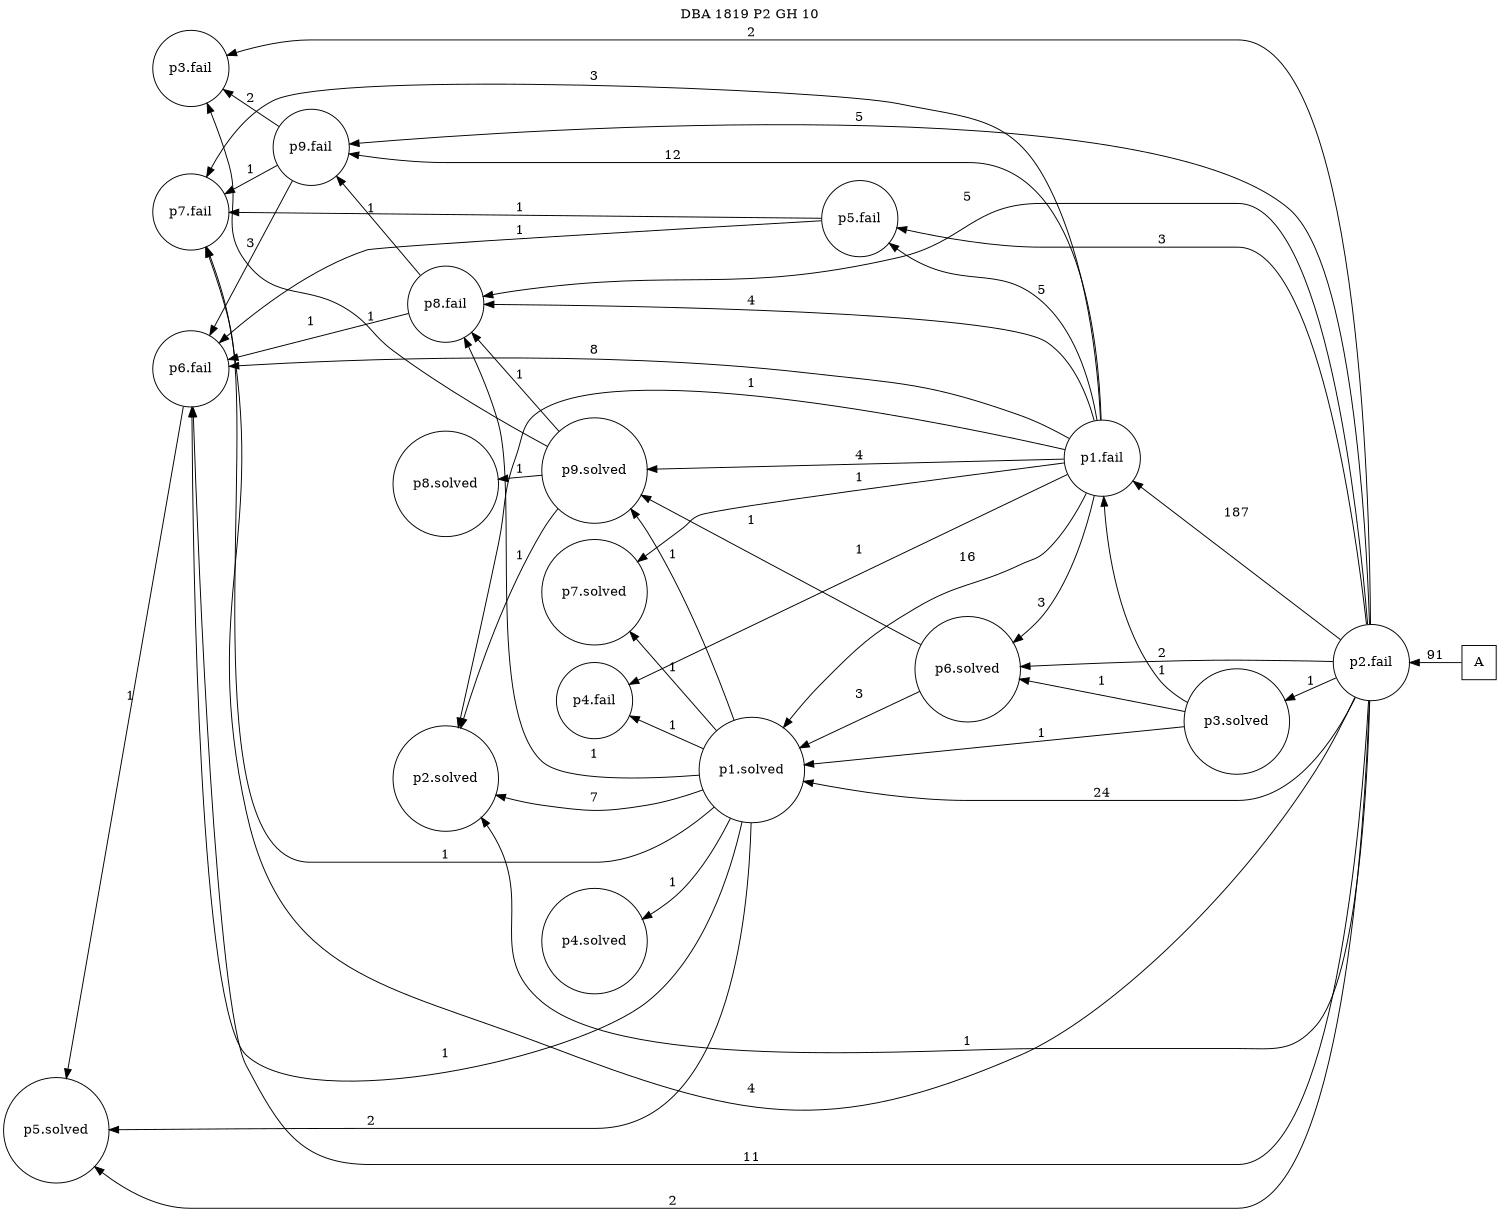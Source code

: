 digraph DBA_1819_P2_GH_10 {
labelloc="tl"
label= " DBA 1819 P2 GH 10 "
rankdir="RL";
graph [ size=" 10 , 10 !"]

"A" [shape="square" label="A"]
"p2.fail" [shape="circle" label="p2.fail"]
"p1.fail" [shape="circle" label="p1.fail"]
"p9.fail" [shape="circle" label="p9.fail"]
"p3.fail" [shape="circle" label="p3.fail"]
"p7.fail" [shape="circle" label="p7.fail"]
"p6.fail" [shape="circle" label="p6.fail"]
"p6.solved" [shape="circle" label="p6.solved"]
"p1.solved" [shape="circle" label="p1.solved"]
"p2.solved" [shape="circle" label="p2.solved"]
"p3.solved" [shape="circle" label="p3.solved"]
"p7.solved" [shape="circle" label="p7.solved"]
"p8.fail" [shape="circle" label="p8.fail"]
"p4.solved" [shape="circle" label="p4.solved"]
"p9.solved" [shape="circle" label="p9.solved"]
"p5.fail" [shape="circle" label="p5.fail"]
"p5.solved" [shape="circle" label="p5.solved"]
"p8.solved" [shape="circle" label="p8.solved"]
"p4.fail" [shape="circle" label="p4.fail"]
"A" -> "p2.fail" [ label=91]
"p2.fail" -> "p1.fail" [ label=187]
"p2.fail" -> "p9.fail" [ label=5]
"p2.fail" -> "p3.fail" [ label=2]
"p2.fail" -> "p7.fail" [ label=4]
"p2.fail" -> "p6.fail" [ label=11]
"p2.fail" -> "p6.solved" [ label=2]
"p2.fail" -> "p1.solved" [ label=24]
"p2.fail" -> "p2.solved" [ label=1]
"p2.fail" -> "p3.solved" [ label=1]
"p2.fail" -> "p8.fail" [ label=5]
"p2.fail" -> "p5.fail" [ label=3]
"p2.fail" -> "p5.solved" [ label=2]
"p1.fail" -> "p9.fail" [ label=12]
"p1.fail" -> "p7.fail" [ label=3]
"p1.fail" -> "p6.fail" [ label=8]
"p1.fail" -> "p6.solved" [ label=3]
"p1.fail" -> "p1.solved" [ label=16]
"p1.fail" -> "p2.solved" [ label=1]
"p1.fail" -> "p7.solved" [ label=1]
"p1.fail" -> "p8.fail" [ label=4]
"p1.fail" -> "p9.solved" [ label=4]
"p1.fail" -> "p5.fail" [ label=5]
"p1.fail" -> "p4.fail" [ label=1]
"p9.fail" -> "p3.fail" [ label=2]
"p9.fail" -> "p7.fail" [ label=1]
"p9.fail" -> "p6.fail" [ label=3]
"p6.fail" -> "p5.solved" [ label=1]
"p6.solved" -> "p1.solved" [ label=3]
"p6.solved" -> "p9.solved" [ label=1]
"p1.solved" -> "p7.fail" [ label=1]
"p1.solved" -> "p6.fail" [ label=1]
"p1.solved" -> "p2.solved" [ label=7]
"p1.solved" -> "p7.solved" [ label=1]
"p1.solved" -> "p8.fail" [ label=1]
"p1.solved" -> "p4.solved" [ label=1]
"p1.solved" -> "p9.solved" [ label=1]
"p1.solved" -> "p5.solved" [ label=2]
"p1.solved" -> "p4.fail" [ label=1]
"p3.solved" -> "p1.fail" [ label=1]
"p3.solved" -> "p6.solved" [ label=1]
"p3.solved" -> "p1.solved" [ label=1]
"p8.fail" -> "p9.fail" [ label=1]
"p8.fail" -> "p6.fail" [ label=1]
"p9.solved" -> "p3.fail" [ label=1]
"p9.solved" -> "p2.solved" [ label=1]
"p9.solved" -> "p8.fail" [ label=1]
"p9.solved" -> "p8.solved" [ label=1]
"p5.fail" -> "p7.fail" [ label=1]
"p5.fail" -> "p6.fail" [ label=1]
}

